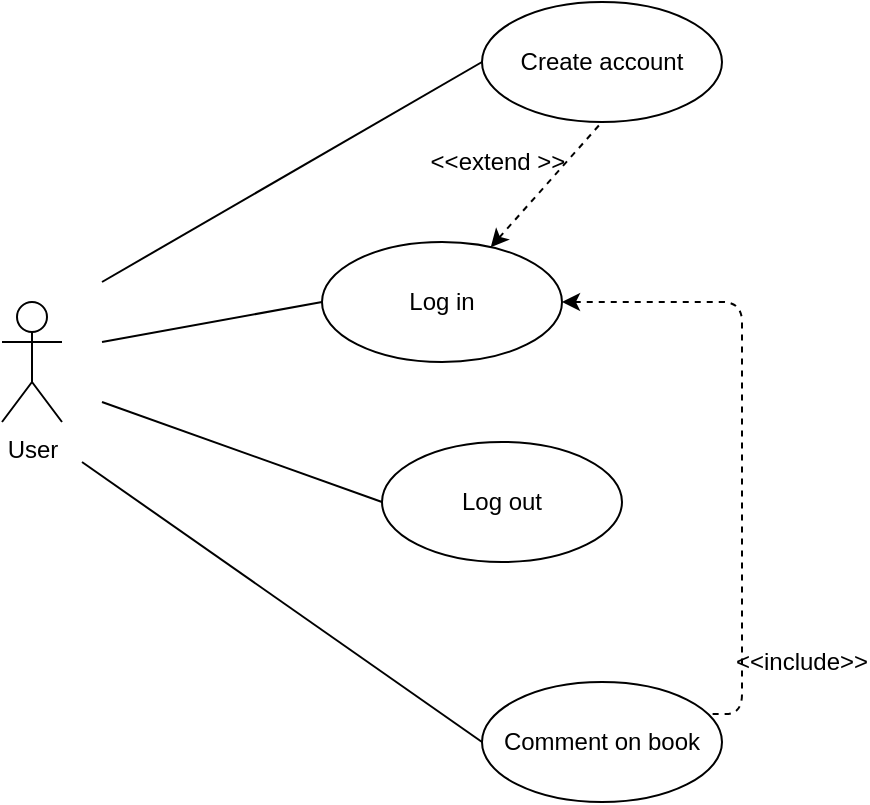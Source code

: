 <mxfile version="12.2.6" type="device" pages="2"><diagram id="so9GjfdD57bZoQT0kpfI" name="Page-1"><mxGraphModel dx="862" dy="401" grid="1" gridSize="10" guides="1" tooltips="1" connect="1" arrows="1" fold="1" page="1" pageScale="1" pageWidth="827" pageHeight="1169" math="0" shadow="0"><root><mxCell id="0"/><mxCell id="1" parent="0"/><mxCell id="1RrUEmhm_qzjdJhy5tdI-1" value="Create account" style="ellipse;whiteSpace=wrap;html=1;" vertex="1" parent="1"><mxGeometry x="360" y="120" width="120" height="60" as="geometry"/></mxCell><mxCell id="1RrUEmhm_qzjdJhy5tdI-2" value="Log in" style="ellipse;whiteSpace=wrap;html=1;" vertex="1" parent="1"><mxGeometry x="280" y="240" width="120" height="60" as="geometry"/></mxCell><mxCell id="1RrUEmhm_qzjdJhy5tdI-4" value="Log out" style="ellipse;whiteSpace=wrap;html=1;" vertex="1" parent="1"><mxGeometry x="310" y="340" width="120" height="60" as="geometry"/></mxCell><mxCell id="1RrUEmhm_qzjdJhy5tdI-5" value="Comment on book" style="ellipse;whiteSpace=wrap;html=1;" vertex="1" parent="1"><mxGeometry x="360" y="460" width="120" height="60" as="geometry"/></mxCell><mxCell id="1RrUEmhm_qzjdJhy5tdI-7" value="User" style="shape=umlActor;verticalLabelPosition=bottom;labelBackgroundColor=#ffffff;verticalAlign=top;html=1;outlineConnect=0;" vertex="1" parent="1"><mxGeometry x="120" y="270" width="30" height="60" as="geometry"/></mxCell><mxCell id="1RrUEmhm_qzjdJhy5tdI-8" value="" style="endArrow=none;html=1;entryX=0;entryY=0.5;entryDx=0;entryDy=0;" edge="1" parent="1" target="1RrUEmhm_qzjdJhy5tdI-1"><mxGeometry width="50" height="50" relative="1" as="geometry"><mxPoint x="170" y="260" as="sourcePoint"/><mxPoint x="170" y="540" as="targetPoint"/></mxGeometry></mxCell><mxCell id="1RrUEmhm_qzjdJhy5tdI-9" value="" style="endArrow=none;html=1;entryX=0;entryY=0.5;entryDx=0;entryDy=0;" edge="1" parent="1" target="1RrUEmhm_qzjdJhy5tdI-2"><mxGeometry width="50" height="50" relative="1" as="geometry"><mxPoint x="170" y="290" as="sourcePoint"/><mxPoint x="370" y="160" as="targetPoint"/></mxGeometry></mxCell><mxCell id="1RrUEmhm_qzjdJhy5tdI-10" value="" style="endArrow=none;html=1;entryX=0;entryY=0.5;entryDx=0;entryDy=0;" edge="1" parent="1" target="1RrUEmhm_qzjdJhy5tdI-4"><mxGeometry width="50" height="50" relative="1" as="geometry"><mxPoint x="170" y="320" as="sourcePoint"/><mxPoint x="380" y="170" as="targetPoint"/></mxGeometry></mxCell><mxCell id="1RrUEmhm_qzjdJhy5tdI-11" value="" style="endArrow=none;html=1;entryX=0;entryY=0.5;entryDx=0;entryDy=0;" edge="1" parent="1" target="1RrUEmhm_qzjdJhy5tdI-5"><mxGeometry width="50" height="50" relative="1" as="geometry"><mxPoint x="160" y="350" as="sourcePoint"/><mxPoint x="390" y="180" as="targetPoint"/></mxGeometry></mxCell><mxCell id="1RrUEmhm_qzjdJhy5tdI-13" value="" style="endArrow=none;dashed=1;html=1;entryX=0.5;entryY=1;entryDx=0;entryDy=0;strokeWidth=1;startArrow=classic;startFill=1;" edge="1" parent="1" source="1RrUEmhm_qzjdJhy5tdI-2" target="1RrUEmhm_qzjdJhy5tdI-1"><mxGeometry width="50" height="50" relative="1" as="geometry"><mxPoint x="120" y="590" as="sourcePoint"/><mxPoint x="170" y="540" as="targetPoint"/></mxGeometry></mxCell><mxCell id="1RrUEmhm_qzjdJhy5tdI-14" value="" style="endArrow=none;html=1;entryX=0.95;entryY=0.267;entryDx=0;entryDy=0;dashed=1;edgeStyle=orthogonalEdgeStyle;startArrow=classic;startFill=1;entryPerimeter=0;exitX=1;exitY=0.5;exitDx=0;exitDy=0;" edge="1" parent="1" source="1RrUEmhm_qzjdJhy5tdI-2" target="1RrUEmhm_qzjdJhy5tdI-5"><mxGeometry width="50" height="50" relative="1" as="geometry"><mxPoint x="610" y="190" as="sourcePoint"/><mxPoint x="170" y="540" as="targetPoint"/><Array as="points"><mxPoint x="490" y="270"/><mxPoint x="490" y="476"/></Array></mxGeometry></mxCell><mxCell id="1RrUEmhm_qzjdJhy5tdI-16" value="&amp;lt;&amp;lt;include&amp;gt;&amp;gt;" style="text;html=1;strokeColor=none;fillColor=none;align=center;verticalAlign=middle;whiteSpace=wrap;rounded=0;" vertex="1" parent="1"><mxGeometry x="500" y="440" width="40" height="20" as="geometry"/></mxCell><mxCell id="1RrUEmhm_qzjdJhy5tdI-17" value="&amp;lt;&amp;lt;extend &amp;gt;&amp;gt;" style="text;html=1;strokeColor=none;fillColor=none;align=center;verticalAlign=middle;whiteSpace=wrap;rounded=0;" vertex="1" parent="1"><mxGeometry x="323" y="190" width="90" height="20" as="geometry"/></mxCell></root></mxGraphModel></diagram><diagram id="8smkHdv7cY4sRm_xR0tU" name="Page-2"><mxGraphModel dx="1014" dy="1698" grid="1" gridSize="10" guides="1" tooltips="1" connect="1" arrows="1" fold="1" page="1" pageScale="1" pageWidth="827" pageHeight="1169" math="0" shadow="0"><root><mxCell id="HXhc-rr25cquxFhimMaa-0"/><mxCell id="HXhc-rr25cquxFhimMaa-1" parent="HXhc-rr25cquxFhimMaa-0"/><mxCell id="HXhc-rr25cquxFhimMaa-3" value="Search" style="ellipse;whiteSpace=wrap;html=1;" vertex="1" parent="HXhc-rr25cquxFhimMaa-1"><mxGeometry x="400" y="260" width="120" height="40" as="geometry"/></mxCell><mxCell id="HXhc-rr25cquxFhimMaa-4" value="View book's details" style="ellipse;whiteSpace=wrap;html=1;" vertex="1" parent="HXhc-rr25cquxFhimMaa-1"><mxGeometry x="400" y="325" width="120" height="40" as="geometry"/></mxCell><mxCell id="HXhc-rr25cquxFhimMaa-5" value="Create account" style="ellipse;whiteSpace=wrap;html=1;" vertex="1" parent="HXhc-rr25cquxFhimMaa-1"><mxGeometry x="403" y="560" width="120" height="40" as="geometry"/></mxCell><mxCell id="HXhc-rr25cquxFhimMaa-6" value="Log in" style="ellipse;whiteSpace=wrap;html=1;" vertex="1" parent="HXhc-rr25cquxFhimMaa-1"><mxGeometry x="403" y="500" width="120" height="40" as="geometry"/></mxCell><mxCell id="HXhc-rr25cquxFhimMaa-8" value="Offer book" style="ellipse;whiteSpace=wrap;html=1;" vertex="1" parent="HXhc-rr25cquxFhimMaa-1"><mxGeometry x="403" y="682.5" width="120" height="40" as="geometry"/></mxCell><mxCell id="HXhc-rr25cquxFhimMaa-12" value="Comment and rate" style="ellipse;whiteSpace=wrap;html=1;" vertex="1" parent="HXhc-rr25cquxFhimMaa-1"><mxGeometry x="393" y="410" width="120" height="40" as="geometry"/></mxCell><mxCell id="HXhc-rr25cquxFhimMaa-14" value="Reader" style="shape=umlActor;verticalLabelPosition=bottom;labelBackgroundColor=#ffffff;verticalAlign=top;html=1;outlineConnect=0;" vertex="1" parent="HXhc-rr25cquxFhimMaa-1"><mxGeometry x="883" y="380" width="30" height="60" as="geometry"/></mxCell><mxCell id="HXhc-rr25cquxFhimMaa-15" value="Merchant" style="shape=umlActor;verticalLabelPosition=bottom;labelBackgroundColor=#ffffff;verticalAlign=top;html=1;outlineConnect=0;" vertex="1" parent="HXhc-rr25cquxFhimMaa-1"><mxGeometry x="883" y="630" width="30" height="60" as="geometry"/></mxCell><mxCell id="HXhc-rr25cquxFhimMaa-16" value="User" style="shape=umlActor;verticalLabelPosition=bottom;labelBackgroundColor=#ffffff;verticalAlign=top;html=1;outlineConnect=0;" vertex="1" parent="HXhc-rr25cquxFhimMaa-1"><mxGeometry x="200" y="335" width="30" height="60" as="geometry"/></mxCell><mxCell id="HXhc-rr25cquxFhimMaa-23" value="" style="endArrow=none;html=1;strokeWidth=1;entryX=0;entryY=0.5;entryDx=0;entryDy=0;endFill=0;" edge="1" parent="HXhc-rr25cquxFhimMaa-1" target="HXhc-rr25cquxFhimMaa-3"><mxGeometry width="50" height="50" relative="1" as="geometry"><mxPoint x="270" y="390" as="sourcePoint"/><mxPoint x="400" y="230" as="targetPoint"/></mxGeometry></mxCell><mxCell id="HXhc-rr25cquxFhimMaa-24" value="" style="endArrow=none;html=1;strokeWidth=1;entryX=0;entryY=0.5;entryDx=0;entryDy=0;endFill=0;" edge="1" parent="HXhc-rr25cquxFhimMaa-1" target="HXhc-rr25cquxFhimMaa-4"><mxGeometry width="50" height="50" relative="1" as="geometry"><mxPoint x="270" y="390" as="sourcePoint"/><mxPoint x="410" y="240" as="targetPoint"/></mxGeometry></mxCell><mxCell id="HXhc-rr25cquxFhimMaa-26" value="" style="endArrow=none;html=1;strokeWidth=1;entryX=0;entryY=0.5;entryDx=0;entryDy=0;endFill=0;" edge="1" parent="HXhc-rr25cquxFhimMaa-1" target="HXhc-rr25cquxFhimMaa-6"><mxGeometry width="50" height="50" relative="1" as="geometry"><mxPoint x="270" y="390" as="sourcePoint"/><mxPoint x="430" y="260" as="targetPoint"/></mxGeometry></mxCell><mxCell id="HXhc-rr25cquxFhimMaa-35" value="" style="endArrow=none;html=1;strokeWidth=1;entryX=1;entryY=0.5;entryDx=0;entryDy=0;endFill=0;" edge="1" parent="HXhc-rr25cquxFhimMaa-1" target="HXhc-rr25cquxFhimMaa-8"><mxGeometry width="50" height="50" relative="1" as="geometry"><mxPoint x="870" y="702" as="sourcePoint"/><mxPoint x="790" y="629.344" as="targetPoint"/></mxGeometry></mxCell><mxCell id="HXhc-rr25cquxFhimMaa-36" value="" style="endArrow=none;html=1;strokeWidth=1;entryX=1;entryY=0.5;entryDx=0;entryDy=0;endFill=0;" edge="1" parent="HXhc-rr25cquxFhimMaa-1" target="HXhc-rr25cquxFhimMaa-91"><mxGeometry width="50" height="50" relative="1" as="geometry"><mxPoint x="870" y="700" as="sourcePoint"/><mxPoint x="410" y="620" as="targetPoint"/></mxGeometry></mxCell><mxCell id="HXhc-rr25cquxFhimMaa-40" value="" style="endArrow=none;html=1;strokeWidth=1;entryX=0;entryY=0.5;entryDx=0;entryDy=0;endFill=0;" edge="1" parent="HXhc-rr25cquxFhimMaa-1" target="HXhc-rr25cquxFhimMaa-12"><mxGeometry width="50" height="50" relative="1" as="geometry"><mxPoint x="270" y="390" as="sourcePoint"/><mxPoint x="290" y="480" as="targetPoint"/></mxGeometry></mxCell><mxCell id="HXhc-rr25cquxFhimMaa-45" value="&amp;lt;&amp;lt;extend&amp;gt;&amp;gt;" style="text;html=1;strokeColor=none;fillColor=none;align=center;verticalAlign=middle;whiteSpace=wrap;rounded=0;" vertex="1" parent="HXhc-rr25cquxFhimMaa-1"><mxGeometry x="530" y="564" width="100" height="20" as="geometry"/></mxCell><mxCell id="HXhc-rr25cquxFhimMaa-49" value="&amp;lt;&amp;lt;include&amp;gt;&amp;gt;" style="text;html=1;strokeColor=none;fillColor=none;align=center;verticalAlign=middle;whiteSpace=wrap;rounded=0;" vertex="1" parent="HXhc-rr25cquxFhimMaa-1"><mxGeometry x="473" y="440" width="100" height="20" as="geometry"/></mxCell><mxCell id="HXhc-rr25cquxFhimMaa-50" value="Admin" style="shape=umlActor;verticalLabelPosition=bottom;labelBackgroundColor=#ffffff;verticalAlign=top;html=1;outlineConnect=0;" vertex="1" parent="HXhc-rr25cquxFhimMaa-1"><mxGeometry x="885" y="160" width="30" height="60" as="geometry"/></mxCell><mxCell id="HXhc-rr25cquxFhimMaa-58" value="" style="endArrow=classic;html=1;strokeWidth=1;exitX=1;exitY=0.5;exitDx=0;exitDy=0;entryX=1;entryY=0.5;entryDx=0;entryDy=0;dashed=1;edgeStyle=orthogonalEdgeStyle;curved=1;" edge="1" parent="HXhc-rr25cquxFhimMaa-1" source="HXhc-rr25cquxFhimMaa-5" target="HXhc-rr25cquxFhimMaa-6"><mxGeometry width="50" height="50" relative="1" as="geometry"><mxPoint x="520" y="750" as="sourcePoint"/><mxPoint x="570" y="700" as="targetPoint"/><Array as="points"><mxPoint x="550" y="590"/><mxPoint x="550" y="520"/></Array></mxGeometry></mxCell><mxCell id="HXhc-rr25cquxFhimMaa-60" value="" style="endArrow=classic;html=1;dashed=1;strokeWidth=1;exitX=1;exitY=0.5;exitDx=0;exitDy=0;edgeStyle=orthogonalEdgeStyle;curved=1;entryX=1;entryY=0.5;entryDx=0;entryDy=0;" edge="1" parent="HXhc-rr25cquxFhimMaa-1" source="HXhc-rr25cquxFhimMaa-12" target="HXhc-rr25cquxFhimMaa-6"><mxGeometry width="50" height="50" relative="1" as="geometry"><mxPoint x="523" y="550" as="sourcePoint"/><mxPoint x="513" y="590" as="targetPoint"/><Array as="points"><mxPoint x="560" y="430"/><mxPoint x="560" y="510"/><mxPoint x="523" y="510"/></Array></mxGeometry></mxCell><mxCell id="HXhc-rr25cquxFhimMaa-67" value="" style="endArrow=none;html=1;strokeWidth=1;entryX=0.075;entryY=0.3;entryDx=0;entryDy=0;entryPerimeter=0;endFill=0;" edge="1" parent="HXhc-rr25cquxFhimMaa-1" target="HXhc-rr25cquxFhimMaa-5"><mxGeometry width="50" height="50" relative="1" as="geometry"><mxPoint x="270" y="390" as="sourcePoint"/><mxPoint x="320" y="590" as="targetPoint"/></mxGeometry></mxCell><mxCell id="HXhc-rr25cquxFhimMaa-68" value="Ban account" style="ellipse;whiteSpace=wrap;html=1;" vertex="1" parent="HXhc-rr25cquxFhimMaa-1"><mxGeometry x="670" y="120" width="120" height="40" as="geometry"/></mxCell><mxCell id="HXhc-rr25cquxFhimMaa-69" value="Delete book" style="ellipse;whiteSpace=wrap;html=1;" vertex="1" parent="HXhc-rr25cquxFhimMaa-1"><mxGeometry x="640" y="30" width="120" height="40" as="geometry"/></mxCell><mxCell id="HXhc-rr25cquxFhimMaa-80" value="Search for user" style="ellipse;whiteSpace=wrap;html=1;" vertex="1" parent="HXhc-rr25cquxFhimMaa-1"><mxGeometry x="580" y="290" width="120" height="40" as="geometry"/></mxCell><mxCell id="HXhc-rr25cquxFhimMaa-81" value="Search for book" style="ellipse;whiteSpace=wrap;html=1;" vertex="1" parent="HXhc-rr25cquxFhimMaa-1"><mxGeometry x="580" y="220" width="120" height="40" as="geometry"/></mxCell><mxCell id="HXhc-rr25cquxFhimMaa-82" value="" style="endArrow=block;html=1;dashed=1;strokeWidth=1;exitX=0;exitY=0.5;exitDx=0;exitDy=0;edgeStyle=orthogonalEdgeStyle;curved=1;entryX=1;entryY=0.5;entryDx=0;entryDy=0;endFill=0;" edge="1" parent="HXhc-rr25cquxFhimMaa-1" source="HXhc-rr25cquxFhimMaa-80" target="HXhc-rr25cquxFhimMaa-3"><mxGeometry width="50" height="50" relative="1" as="geometry"><mxPoint x="520" y="290" as="sourcePoint"/><mxPoint x="570" y="270" as="targetPoint"/><Array as="points"><mxPoint x="580" y="280"/></Array></mxGeometry></mxCell><mxCell id="HXhc-rr25cquxFhimMaa-83" value="" style="endArrow=block;html=1;dashed=1;strokeWidth=1;exitX=0;exitY=0.5;exitDx=0;exitDy=0;endFill=0;edgeStyle=orthogonalEdgeStyle;curved=1;targetPerimeterSpacing=0;sourcePerimeterSpacing=9;" edge="1" parent="HXhc-rr25cquxFhimMaa-1" source="HXhc-rr25cquxFhimMaa-81"><mxGeometry width="50" height="50" relative="1" as="geometry"><mxPoint x="610" y="390" as="sourcePoint"/><mxPoint x="520" y="280" as="targetPoint"/><Array as="points"><mxPoint x="580" y="280"/></Array></mxGeometry></mxCell><mxCell id="HXhc-rr25cquxFhimMaa-84" value="" style="endArrow=classic;html=1;dashed=1;strokeWidth=1;exitX=0.5;exitY=0;exitDx=0;exitDy=0;edgeStyle=orthogonalEdgeStyle;curved=1;entryX=0;entryY=0.5;entryDx=0;entryDy=0;" edge="1" parent="HXhc-rr25cquxFhimMaa-1" source="HXhc-rr25cquxFhimMaa-81" target="HXhc-rr25cquxFhimMaa-69"><mxGeometry width="50" height="50" relative="1" as="geometry"><mxPoint x="580" y="150" as="sourcePoint"/><mxPoint x="480" y="150" as="targetPoint"/><Array as="points"><mxPoint x="580" y="220"/><mxPoint x="580" y="50"/></Array></mxGeometry></mxCell><mxCell id="HXhc-rr25cquxFhimMaa-85" value="" style="endArrow=classic;html=1;dashed=1;strokeWidth=1;edgeStyle=orthogonalEdgeStyle;curved=1;exitX=1;exitY=0.5;exitDx=0;exitDy=0;entryX=0.5;entryY=1;entryDx=0;entryDy=0;" edge="1" parent="HXhc-rr25cquxFhimMaa-1" source="HXhc-rr25cquxFhimMaa-80" target="HXhc-rr25cquxFhimMaa-68"><mxGeometry width="50" height="50" relative="1" as="geometry"><mxPoint x="720" y="370" as="sourcePoint"/><mxPoint x="760" y="210" as="targetPoint"/><Array as="points"><mxPoint x="730" y="310"/></Array></mxGeometry></mxCell><mxCell id="HXhc-rr25cquxFhimMaa-87" value="&amp;lt;&amp;lt;extend&amp;gt;&amp;gt;" style="text;html=1;strokeColor=none;fillColor=none;align=center;verticalAlign=middle;whiteSpace=wrap;rounded=0;" vertex="1" parent="HXhc-rr25cquxFhimMaa-1"><mxGeometry x="573" y="180" width="100" height="20" as="geometry"/></mxCell><mxCell id="HXhc-rr25cquxFhimMaa-88" value="&amp;lt;&amp;lt;extend&amp;gt;&amp;gt;" style="text;html=1;strokeColor=none;fillColor=none;align=center;verticalAlign=middle;whiteSpace=wrap;rounded=0;" vertex="1" parent="HXhc-rr25cquxFhimMaa-1"><mxGeometry x="700" y="290" width="100" height="20" as="geometry"/></mxCell><mxCell id="HXhc-rr25cquxFhimMaa-91" value="Manage offering books" style="ellipse;whiteSpace=wrap;html=1;" vertex="1" parent="HXhc-rr25cquxFhimMaa-1"><mxGeometry x="400" y="760" width="120" height="40" as="geometry"/></mxCell><mxCell id="HXhc-rr25cquxFhimMaa-92" value="&lt;span style=&quot;white-space: normal&quot;&gt;View/&lt;/span&gt;Edit/Delete offering book" style="shape=note;whiteSpace=wrap;html=1;backgroundOutline=1;darkOpacity=0.05;" vertex="1" parent="HXhc-rr25cquxFhimMaa-1"><mxGeometry x="350" y="830" width="220" height="66" as="geometry"/></mxCell><mxCell id="HXhc-rr25cquxFhimMaa-93" value="" style="endArrow=none;dashed=1;html=1;strokeWidth=1;entryX=0.5;entryY=1;entryDx=0;entryDy=0;exitX=0.5;exitY=0;exitDx=0;exitDy=0;exitPerimeter=0;" edge="1" parent="HXhc-rr25cquxFhimMaa-1" source="HXhc-rr25cquxFhimMaa-92" target="HXhc-rr25cquxFhimMaa-91"><mxGeometry width="50" height="50" relative="1" as="geometry"><mxPoint x="70" y="1020" as="sourcePoint"/><mxPoint x="120" y="970" as="targetPoint"/></mxGeometry></mxCell><mxCell id="HXhc-rr25cquxFhimMaa-103" value="" style="endArrow=none;html=1;strokeWidth=1;entryX=1;entryY=0.5;entryDx=0;entryDy=0;" edge="1" parent="HXhc-rr25cquxFhimMaa-1" target="HXhc-rr25cquxFhimMaa-69"><mxGeometry width="50" height="50" relative="1" as="geometry"><mxPoint x="880" y="200" as="sourcePoint"/><mxPoint x="920" y="60" as="targetPoint"/></mxGeometry></mxCell><mxCell id="HXhc-rr25cquxFhimMaa-104" value="" style="endArrow=none;html=1;strokeWidth=1;entryX=1;entryY=0.5;entryDx=0;entryDy=0;" edge="1" parent="HXhc-rr25cquxFhimMaa-1" target="HXhc-rr25cquxFhimMaa-68"><mxGeometry width="50" height="50" relative="1" as="geometry"><mxPoint x="880" y="200" as="sourcePoint"/><mxPoint x="770" y="60" as="targetPoint"/></mxGeometry></mxCell><mxCell id="HXhc-rr25cquxFhimMaa-105" value="User" style="shape=umlActor;verticalLabelPosition=bottom;labelBackgroundColor=#ffffff;verticalAlign=top;html=1;outlineConnect=0;" vertex="1" parent="HXhc-rr25cquxFhimMaa-1"><mxGeometry x="1040" y="350" width="30" height="60" as="geometry"/></mxCell><mxCell id="HXhc-rr25cquxFhimMaa-106" value="" style="endArrow=block;html=1;strokeWidth=1;endFill=0;" edge="1" parent="HXhc-rr25cquxFhimMaa-1"><mxGeometry width="50" height="50" relative="1" as="geometry"><mxPoint x="930" y="210" as="sourcePoint"/><mxPoint x="1020" y="350" as="targetPoint"/></mxGeometry></mxCell><mxCell id="HXhc-rr25cquxFhimMaa-107" value="" style="endArrow=block;html=1;strokeWidth=1;endFill=0;" edge="1" parent="HXhc-rr25cquxFhimMaa-1"><mxGeometry width="50" height="50" relative="1" as="geometry"><mxPoint x="940" y="410" as="sourcePoint"/><mxPoint x="1010" y="400" as="targetPoint"/></mxGeometry></mxCell><mxCell id="HXhc-rr25cquxFhimMaa-108" value="" style="endArrow=block;html=1;strokeWidth=1;endFill=0;" edge="1" parent="HXhc-rr25cquxFhimMaa-1"><mxGeometry width="50" height="50" relative="1" as="geometry"><mxPoint x="940" y="650" as="sourcePoint"/><mxPoint x="1030" y="450" as="targetPoint"/></mxGeometry></mxCell><mxCell id="HXhc-rr25cquxFhimMaa-115" value="" style="rounded=0;whiteSpace=wrap;html=1;fillColor=none;gradientColor=none;strokeColor=#000000;" vertex="1" parent="HXhc-rr25cquxFhimMaa-1"><mxGeometry x="320" y="-40" width="510" height="1050" as="geometry"/></mxCell><mxCell id="HXhc-rr25cquxFhimMaa-116" value="&lt;b&gt;&lt;font style=&quot;font-size: 16px&quot;&gt;Used Book Sharing System&lt;/font&gt;&lt;/b&gt;" style="text;html=1;strokeColor=none;fillColor=none;align=center;verticalAlign=middle;whiteSpace=wrap;rounded=0;" vertex="1" parent="HXhc-rr25cquxFhimMaa-1"><mxGeometry x="413" y="-40" width="314" height="70" as="geometry"/></mxCell></root></mxGraphModel></diagram></mxfile>